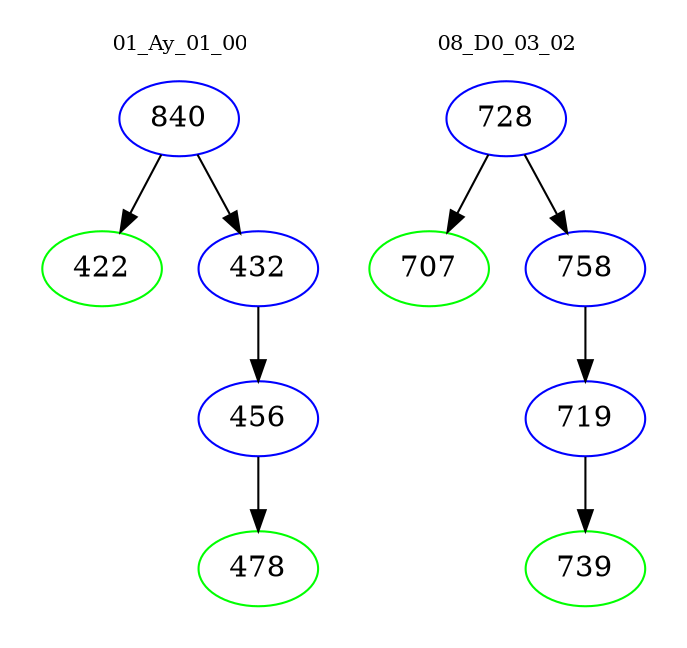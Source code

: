 digraph{
subgraph cluster_0 {
color = white
label = "01_Ay_01_00";
fontsize=10;
T0_840 [label="840", color="blue"]
T0_840 -> T0_422 [color="black"]
T0_422 [label="422", color="green"]
T0_840 -> T0_432 [color="black"]
T0_432 [label="432", color="blue"]
T0_432 -> T0_456 [color="black"]
T0_456 [label="456", color="blue"]
T0_456 -> T0_478 [color="black"]
T0_478 [label="478", color="green"]
}
subgraph cluster_1 {
color = white
label = "08_D0_03_02";
fontsize=10;
T1_728 [label="728", color="blue"]
T1_728 -> T1_707 [color="black"]
T1_707 [label="707", color="green"]
T1_728 -> T1_758 [color="black"]
T1_758 [label="758", color="blue"]
T1_758 -> T1_719 [color="black"]
T1_719 [label="719", color="blue"]
T1_719 -> T1_739 [color="black"]
T1_739 [label="739", color="green"]
}
}

